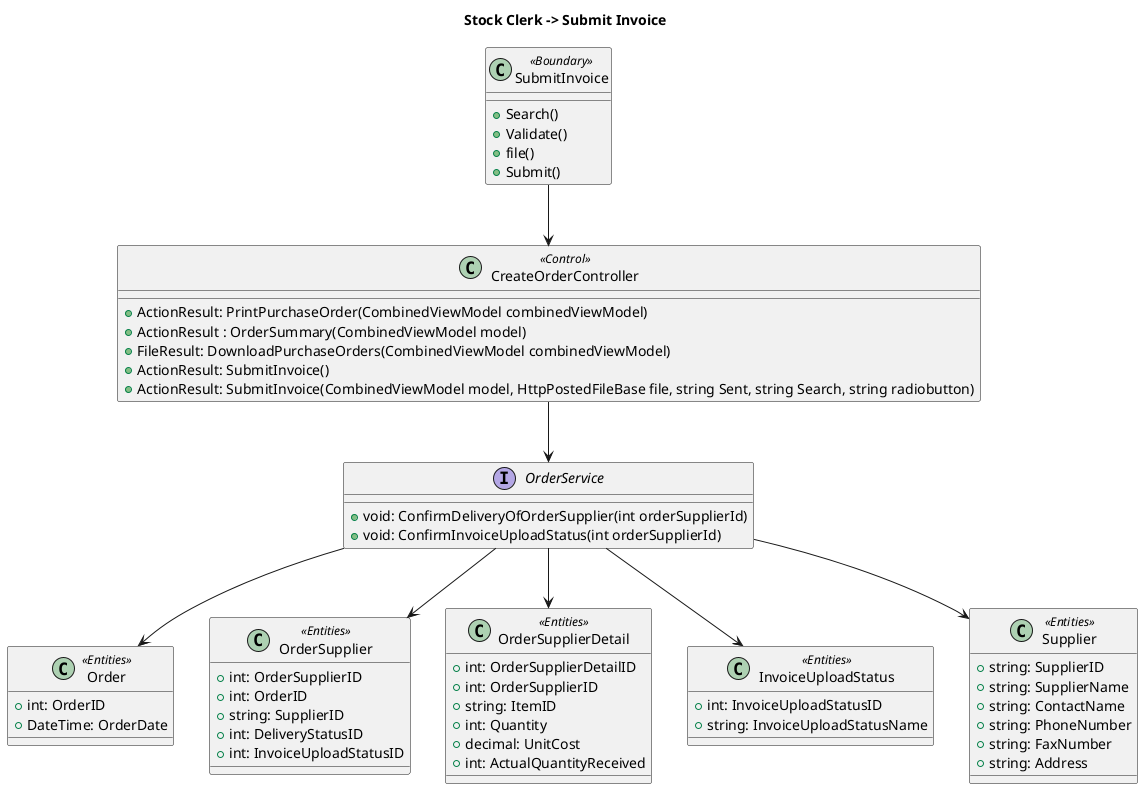 @startuml
title "Stock Clerk -> Submit Invoice"

Class SubmitInvoice <<Boundary>>{
 +Search()
 +Validate()
 +file()
 +Submit()
}

Class CreateOrderController <<Control>> {
        
    +ActionResult: PrintPurchaseOrder(CombinedViewModel combinedViewModel)
    +ActionResult : OrderSummary(CombinedViewModel model)
    +FileResult: DownloadPurchaseOrders(CombinedViewModel combinedViewModel)
    +ActionResult: SubmitInvoice()
    +ActionResult: SubmitInvoice(CombinedViewModel model, HttpPostedFileBase file, string Sent, string Search, string radiobutton)

}

Interface OrderService {

    +void: ConfirmDeliveryOfOrderSupplier(int orderSupplierId)
    +void: ConfirmInvoiceUploadStatus(int orderSupplierId)

   }

Class Order <<Entities>> {
+int: OrderID
+DateTime: OrderDate
}

Class OrderSupplier <<Entities>> {
+int: OrderSupplierID
+int: OrderID
+string: SupplierID
+int: DeliveryStatusID
+int: InvoiceUploadStatusID

}

Class OrderSupplierDetail <<Entities>> {
+int: OrderSupplierDetailID
+int: OrderSupplierID
+string: ItemID
+int: Quantity
+decimal: UnitCost
+int: ActualQuantityReceived
}
Class InvoiceUploadStatus <<Entities>> {
+int: InvoiceUploadStatusID
+string: InvoiceUploadStatusName
}

   Class Supplier <<Entities>> {
+string: SupplierID
+string: SupplierName
+string: ContactName
+string: PhoneNumber
+string: FaxNumber
+string: Address
}

SubmitInvoice --> CreateOrderController
CreateOrderController --> OrderService
OrderService --> Supplier
OrderService --> OrderSupplier
OrderService --> Order
OrderService --> InvoiceUploadStatus
OrderService --> OrderSupplierDetail

@enduml